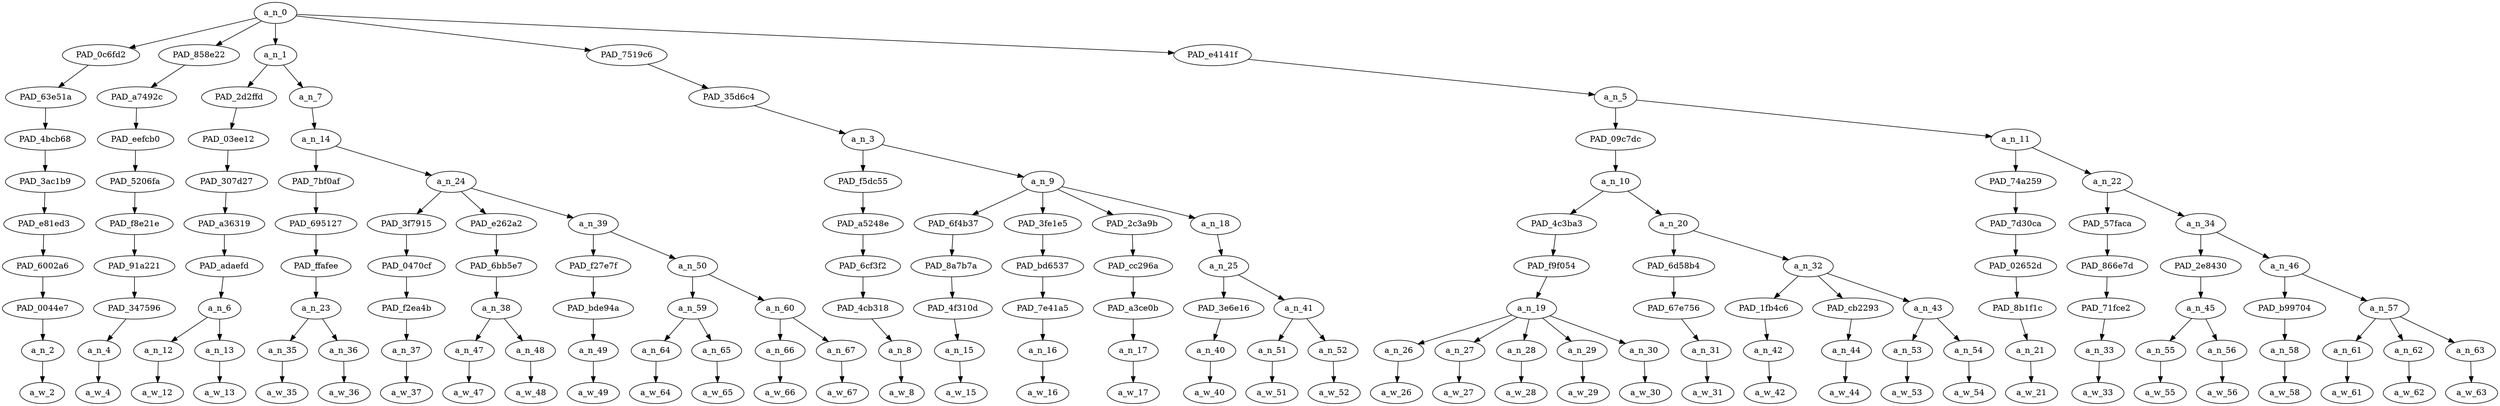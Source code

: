 strict digraph "" {
	a_n_0	[div_dir=1,
		index=0,
		level=9,
		pos="15.483333333333334,9!",
		text_span="[0, 1, 2, 3, 4, 5, 6, 7, 8, 9, 10, 11, 12, 13, 14, 15, 16, 17, 18, 19, 20, 21, 22, 23, 24, 25, 26, 27, 28, 29, 30, 31, 32, 33, 34, \
35, 36, 37, 38]",
		value=1.00000001];
	PAD_0c6fd2	[div_dir=1,
		index=1,
		level=8,
		pos="12.0,8!",
		text_span="[12]",
		value=0.01358503];
	a_n_0 -> PAD_0c6fd2;
	PAD_858e22	[div_dir=1,
		index=3,
		level=8,
		pos="20.0,8!",
		text_span="[20]",
		value=0.01520443];
	a_n_0 -> PAD_858e22;
	a_n_1	[div_dir=1,
		index=0,
		level=8,
		pos="2.354166666666667,8!",
		text_span="[0, 1, 2, 3, 4, 5, 6, 7, 8, 9, 10, 11]",
		value=0.21573345];
	a_n_0 -> a_n_1;
	PAD_7519c6	[div_dir=1,
		index=2,
		level=8,
		pos="14.34375,8!",
		text_span="[13, 14, 15, 16, 17, 18, 19]",
		value=0.12246351];
	a_n_0 -> PAD_7519c6;
	PAD_e4141f	[div_dir=1,
		index=4,
		level=8,
		pos="28.71875,8!",
		text_span="[21, 22, 23, 24, 25, 26, 27, 28, 29, 30, 31, 32, 33, 34, 35, 36, 37, 38]",
		value=0.63266549];
	a_n_0 -> PAD_e4141f;
	PAD_63e51a	[div_dir=1,
		index=2,
		level=7,
		pos="12.0,7!",
		text_span="[12]",
		value=0.01358503];
	PAD_0c6fd2 -> PAD_63e51a;
	PAD_4bcb68	[div_dir=1,
		index=2,
		level=6,
		pos="12.0,6!",
		text_span="[12]",
		value=0.01358503];
	PAD_63e51a -> PAD_4bcb68;
	PAD_3ac1b9	[div_dir=1,
		index=3,
		level=5,
		pos="12.0,5!",
		text_span="[12]",
		value=0.01358503];
	PAD_4bcb68 -> PAD_3ac1b9;
	PAD_e81ed3	[div_dir=1,
		index=5,
		level=4,
		pos="12.0,4!",
		text_span="[12]",
		value=0.01358503];
	PAD_3ac1b9 -> PAD_e81ed3;
	PAD_6002a6	[div_dir=1,
		index=6,
		level=3,
		pos="12.0,3!",
		text_span="[12]",
		value=0.01358503];
	PAD_e81ed3 -> PAD_6002a6;
	PAD_0044e7	[div_dir=1,
		index=7,
		level=2,
		pos="12.0,2!",
		text_span="[12]",
		value=0.01358503];
	PAD_6002a6 -> PAD_0044e7;
	a_n_2	[div_dir=1,
		index=12,
		level=1,
		pos="12.0,1!",
		text_span="[12]",
		value=0.01358503];
	PAD_0044e7 -> a_n_2;
	a_w_2	[div_dir=0,
		index=12,
		level=0,
		pos="12,0!",
		text_span="[12]",
		value=and];
	a_n_2 -> a_w_2;
	PAD_a7492c	[div_dir=1,
		index=4,
		level=7,
		pos="20.0,7!",
		text_span="[20]",
		value=0.01520443];
	PAD_858e22 -> PAD_a7492c;
	PAD_eefcb0	[div_dir=1,
		index=4,
		level=6,
		pos="20.0,6!",
		text_span="[20]",
		value=0.01520443];
	PAD_a7492c -> PAD_eefcb0;
	PAD_5206fa	[div_dir=1,
		index=6,
		level=5,
		pos="20.0,5!",
		text_span="[20]",
		value=0.01520443];
	PAD_eefcb0 -> PAD_5206fa;
	PAD_f8e21e	[div_dir=1,
		index=11,
		level=4,
		pos="20.0,4!",
		text_span="[20]",
		value=0.01520443];
	PAD_5206fa -> PAD_f8e21e;
	PAD_91a221	[div_dir=1,
		index=12,
		level=3,
		pos="20.0,3!",
		text_span="[20]",
		value=0.01520443];
	PAD_f8e21e -> PAD_91a221;
	PAD_347596	[div_dir=1,
		index=14,
		level=2,
		pos="20.0,2!",
		text_span="[20]",
		value=0.01520443];
	PAD_91a221 -> PAD_347596;
	a_n_4	[div_dir=1,
		index=20,
		level=1,
		pos="20.0,1!",
		text_span="[20]",
		value=0.01520443];
	PAD_347596 -> a_n_4;
	a_w_4	[div_dir=0,
		index=20,
		level=0,
		pos="20,0!",
		text_span="[20]",
		value=so];
	a_n_4 -> a_w_4;
	PAD_2d2ffd	[div_dir=-1,
		index=0,
		level=7,
		pos="0.5,7!",
		text_span="[0, 1]",
		value=0.06902859];
	a_n_1 -> PAD_2d2ffd;
	a_n_7	[div_dir=1,
		index=1,
		level=7,
		pos="4.208333333333334,7!",
		text_span="[2, 3, 4, 5, 6, 7, 8, 9, 10, 11]",
		value=0.14670190];
	a_n_1 -> a_n_7;
	PAD_03ee12	[div_dir=-1,
		index=0,
		level=6,
		pos="0.5,6!",
		text_span="[0, 1]",
		value=0.06902859];
	PAD_2d2ffd -> PAD_03ee12;
	PAD_307d27	[div_dir=-1,
		index=0,
		level=5,
		pos="0.5,5!",
		text_span="[0, 1]",
		value=0.06902859];
	PAD_03ee12 -> PAD_307d27;
	PAD_a36319	[div_dir=-1,
		index=0,
		level=4,
		pos="0.5,4!",
		text_span="[0, 1]",
		value=0.06902859];
	PAD_307d27 -> PAD_a36319;
	PAD_adaefd	[div_dir=-1,
		index=0,
		level=3,
		pos="0.5,3!",
		text_span="[0, 1]",
		value=0.06902859];
	PAD_a36319 -> PAD_adaefd;
	a_n_6	[div_dir=-1,
		index=0,
		level=2,
		pos="0.5,2!",
		text_span="[0, 1]",
		value=0.06902859];
	PAD_adaefd -> a_n_6;
	a_n_12	[div_dir=-1,
		index=0,
		level=1,
		pos="0.0,1!",
		text_span="[0]",
		value=0.03477786];
	a_n_6 -> a_n_12;
	a_n_13	[div_dir=-1,
		index=1,
		level=1,
		pos="1.0,1!",
		text_span="[1]",
		value=0.03411617];
	a_n_6 -> a_n_13;
	a_w_12	[div_dir=0,
		index=0,
		level=0,
		pos="0,0!",
		text_span="[0]",
		value="<user>"];
	a_n_12 -> a_w_12;
	a_w_13	[div_dir=0,
		index=1,
		level=0,
		pos="1,0!",
		text_span="[1]",
		value="<user>1"];
	a_n_13 -> a_w_13;
	a_n_14	[div_dir=1,
		index=1,
		level=6,
		pos="4.208333333333334,6!",
		text_span="[2, 3, 4, 5, 6, 7, 8, 9, 10, 11]",
		value=0.14667795];
	a_n_7 -> a_n_14;
	PAD_7bf0af	[div_dir=-1,
		index=1,
		level=5,
		pos="2.5,5!",
		text_span="[2, 3]",
		value=0.03710165];
	a_n_14 -> PAD_7bf0af;
	a_n_24	[div_dir=1,
		index=2,
		level=5,
		pos="5.916666666666667,5!",
		text_span="[4, 5, 6, 7, 8, 9, 10, 11]",
		value=0.10955234];
	a_n_14 -> a_n_24;
	PAD_695127	[div_dir=-1,
		index=1,
		level=4,
		pos="2.5,4!",
		text_span="[2, 3]",
		value=0.03710165];
	PAD_7bf0af -> PAD_695127;
	PAD_ffafee	[div_dir=-1,
		index=1,
		level=3,
		pos="2.5,3!",
		text_span="[2, 3]",
		value=0.03710165];
	PAD_695127 -> PAD_ffafee;
	a_n_23	[div_dir=-1,
		index=1,
		level=2,
		pos="2.5,2!",
		text_span="[2, 3]",
		value=0.03710165];
	PAD_ffafee -> a_n_23;
	a_n_35	[div_dir=-1,
		index=2,
		level=1,
		pos="2.0,1!",
		text_span="[2]",
		value=0.01811992];
	a_n_23 -> a_n_35;
	a_n_36	[div_dir=-1,
		index=3,
		level=1,
		pos="3.0,1!",
		text_span="[3]",
		value=0.01896148];
	a_n_23 -> a_n_36;
	a_w_35	[div_dir=0,
		index=2,
		level=0,
		pos="2,0!",
		text_span="[2]",
		value=my];
	a_n_35 -> a_w_35;
	a_w_36	[div_dir=0,
		index=3,
		level=0,
		pos="3,0!",
		text_span="[3]",
		value=son];
	a_n_36 -> a_w_36;
	PAD_3f7915	[div_dir=-1,
		index=2,
		level=4,
		pos="4.0,4!",
		text_span="[4]",
		value=0.01653206];
	a_n_24 -> PAD_3f7915;
	PAD_e262a2	[div_dir=1,
		index=3,
		level=4,
		pos="5.5,4!",
		text_span="[5, 6]",
		value=0.03359993];
	a_n_24 -> PAD_e262a2;
	a_n_39	[div_dir=1,
		index=4,
		level=4,
		pos="8.25,4!",
		text_span="[7, 8, 9, 10, 11]",
		value=0.05938338];
	a_n_24 -> a_n_39;
	PAD_0470cf	[div_dir=-1,
		index=2,
		level=3,
		pos="4.0,3!",
		text_span="[4]",
		value=0.01653206];
	PAD_3f7915 -> PAD_0470cf;
	PAD_f2ea4b	[div_dir=-1,
		index=2,
		level=2,
		pos="4.0,2!",
		text_span="[4]",
		value=0.01653206];
	PAD_0470cf -> PAD_f2ea4b;
	a_n_37	[div_dir=-1,
		index=4,
		level=1,
		pos="4.0,1!",
		text_span="[4]",
		value=0.01653206];
	PAD_f2ea4b -> a_n_37;
	a_w_37	[div_dir=0,
		index=4,
		level=0,
		pos="4,0!",
		text_span="[4]",
		value=died];
	a_n_37 -> a_w_37;
	PAD_6bb5e7	[div_dir=1,
		index=3,
		level=3,
		pos="5.5,3!",
		text_span="[5, 6]",
		value=0.03359993];
	PAD_e262a2 -> PAD_6bb5e7;
	a_n_38	[div_dir=1,
		index=3,
		level=2,
		pos="5.5,2!",
		text_span="[5, 6]",
		value=0.03359993];
	PAD_6bb5e7 -> a_n_38;
	a_n_47	[div_dir=1,
		index=5,
		level=1,
		pos="5.0,1!",
		text_span="[5]",
		value=0.01357266];
	a_n_38 -> a_n_47;
	a_n_48	[div_dir=1,
		index=6,
		level=1,
		pos="6.0,1!",
		text_span="[6]",
		value=0.01996661];
	a_n_38 -> a_n_48;
	a_w_47	[div_dir=0,
		index=5,
		level=0,
		pos="5,0!",
		text_span="[5]",
		value=of];
	a_n_47 -> a_w_47;
	a_w_48	[div_dir=0,
		index=6,
		level=0,
		pos="6,0!",
		text_span="[6]",
		value=dementia];
	a_n_48 -> a_w_48;
	PAD_f27e7f	[div_dir=1,
		index=4,
		level=3,
		pos="7.0,3!",
		text_span="[7]",
		value=0.01156076];
	a_n_39 -> PAD_f27e7f;
	a_n_50	[div_dir=1,
		index=5,
		level=3,
		pos="9.5,3!",
		text_span="[8, 9, 10, 11]",
		value=0.04778977];
	a_n_39 -> a_n_50;
	PAD_bde94a	[div_dir=1,
		index=4,
		level=2,
		pos="7.0,2!",
		text_span="[7]",
		value=0.01156076];
	PAD_f27e7f -> PAD_bde94a;
	a_n_49	[div_dir=1,
		index=7,
		level=1,
		pos="7.0,1!",
		text_span="[7]",
		value=0.01156076];
	PAD_bde94a -> a_n_49;
	a_w_49	[div_dir=0,
		index=7,
		level=0,
		pos="7,0!",
		text_span="[7]",
		value=at];
	a_n_49 -> a_w_49;
	a_n_59	[div_dir=1,
		index=5,
		level=2,
		pos="8.5,2!",
		text_span="[8, 9]",
		value=0.02388726];
	a_n_50 -> a_n_59;
	a_n_60	[div_dir=1,
		index=6,
		level=2,
		pos="10.5,2!",
		text_span="[10, 11]",
		value=0.02386949];
	a_n_50 -> a_n_60;
	a_n_64	[div_dir=1,
		index=8,
		level=1,
		pos="8.0,1!",
		text_span="[8]",
		value=0.01158678];
	a_n_59 -> a_n_64;
	a_n_65	[div_dir=1,
		index=9,
		level=1,
		pos="9.0,1!",
		text_span="[9]",
		value=0.01227292];
	a_n_59 -> a_n_65;
	a_w_64	[div_dir=0,
		index=8,
		level=0,
		pos="8,0!",
		text_span="[8]",
		value=the];
	a_n_64 -> a_w_64;
	a_w_65	[div_dir=0,
		index=9,
		level=0,
		pos="9,0!",
		text_span="[9]",
		value=age];
	a_n_65 -> a_w_65;
	a_n_66	[div_dir=1,
		index=10,
		level=1,
		pos="10.0,1!",
		text_span="[10]",
		value=0.01134663];
	a_n_60 -> a_n_66;
	a_n_67	[div_dir=-1,
		index=11,
		level=1,
		pos="11.0,1!",
		text_span="[11]",
		value=0.01250396];
	a_n_60 -> a_n_67;
	a_w_66	[div_dir=0,
		index=10,
		level=0,
		pos="10,0!",
		text_span="[10]",
		value=of1];
	a_n_66 -> a_w_66;
	a_w_67	[div_dir=0,
		index=11,
		level=0,
		pos="11,0!",
		text_span="[11]",
		value=three];
	a_n_67 -> a_w_67;
	PAD_35d6c4	[div_dir=1,
		index=3,
		level=7,
		pos="14.34375,7!",
		text_span="[13, 14, 15, 16, 17, 18, 19]",
		value=0.12246351];
	PAD_7519c6 -> PAD_35d6c4;
	a_n_3	[div_dir=1,
		index=3,
		level=6,
		pos="14.34375,6!",
		text_span="[13, 14, 15, 16, 17, 18, 19]",
		value=0.12246351];
	PAD_35d6c4 -> a_n_3;
	PAD_f5dc55	[div_dir=1,
		index=4,
		level=5,
		pos="13.0,5!",
		text_span="[13]",
		value=0.01350621];
	a_n_3 -> PAD_f5dc55;
	a_n_9	[div_dir=1,
		index=5,
		level=5,
		pos="15.6875,5!",
		text_span="[14, 15, 16, 17, 18, 19]",
		value=0.10891307];
	a_n_3 -> a_n_9;
	PAD_a5248e	[div_dir=1,
		index=6,
		level=4,
		pos="13.0,4!",
		text_span="[13]",
		value=0.01350621];
	PAD_f5dc55 -> PAD_a5248e;
	PAD_6cf3f2	[div_dir=1,
		index=7,
		level=3,
		pos="13.0,3!",
		text_span="[13]",
		value=0.01350621];
	PAD_a5248e -> PAD_6cf3f2;
	PAD_4cb318	[div_dir=1,
		index=8,
		level=2,
		pos="13.0,2!",
		text_span="[13]",
		value=0.01350621];
	PAD_6cf3f2 -> PAD_4cb318;
	a_n_8	[div_dir=1,
		index=13,
		level=1,
		pos="13.0,1!",
		text_span="[13]",
		value=0.01350621];
	PAD_4cb318 -> a_n_8;
	a_w_8	[div_dir=0,
		index=13,
		level=0,
		pos="13,0!",
		text_span="[13]",
		value=i];
	a_n_8 -> a_w_8;
	PAD_6f4b37	[div_dir=1,
		index=7,
		level=4,
		pos="14.0,4!",
		text_span="[14]",
		value=0.01514751];
	a_n_9 -> PAD_6f4b37;
	PAD_3fe1e5	[div_dir=1,
		index=8,
		level=4,
		pos="15.0,4!",
		text_span="[15]",
		value=0.01635818];
	a_n_9 -> PAD_3fe1e5;
	PAD_2c3a9b	[div_dir=-1,
		index=9,
		level=4,
		pos="16.0,4!",
		text_span="[16]",
		value=0.01863264];
	a_n_9 -> PAD_2c3a9b;
	a_n_18	[div_dir=1,
		index=10,
		level=4,
		pos="17.75,4!",
		text_span="[17, 18, 19]",
		value=0.05873881];
	a_n_9 -> a_n_18;
	PAD_8a7b7a	[div_dir=1,
		index=8,
		level=3,
		pos="14.0,3!",
		text_span="[14]",
		value=0.01514751];
	PAD_6f4b37 -> PAD_8a7b7a;
	PAD_4f310d	[div_dir=1,
		index=9,
		level=2,
		pos="14.0,2!",
		text_span="[14]",
		value=0.01514751];
	PAD_8a7b7a -> PAD_4f310d;
	a_n_15	[div_dir=1,
		index=14,
		level=1,
		pos="14.0,1!",
		text_span="[14]",
		value=0.01514751];
	PAD_4f310d -> a_n_15;
	a_w_15	[div_dir=0,
		index=14,
		level=0,
		pos="14,0!",
		text_span="[14]",
		value=am];
	a_n_15 -> a_w_15;
	PAD_bd6537	[div_dir=1,
		index=9,
		level=3,
		pos="15.0,3!",
		text_span="[15]",
		value=0.01635818];
	PAD_3fe1e5 -> PAD_bd6537;
	PAD_7e41a5	[div_dir=1,
		index=10,
		level=2,
		pos="15.0,2!",
		text_span="[15]",
		value=0.01635818];
	PAD_bd6537 -> PAD_7e41a5;
	a_n_16	[div_dir=1,
		index=15,
		level=1,
		pos="15.0,1!",
		text_span="[15]",
		value=0.01635818];
	PAD_7e41a5 -> a_n_16;
	a_w_16	[div_dir=0,
		index=15,
		level=0,
		pos="15,0!",
		text_span="[15]",
		value=currently];
	a_n_16 -> a_w_16;
	PAD_cc296a	[div_dir=-1,
		index=10,
		level=3,
		pos="16.0,3!",
		text_span="[16]",
		value=0.01863264];
	PAD_2c3a9b -> PAD_cc296a;
	PAD_a3ce0b	[div_dir=-1,
		index=11,
		level=2,
		pos="16.0,2!",
		text_span="[16]",
		value=0.01863264];
	PAD_cc296a -> PAD_a3ce0b;
	a_n_17	[div_dir=-1,
		index=16,
		level=1,
		pos="16.0,1!",
		text_span="[16]",
		value=0.01863264];
	PAD_a3ce0b -> a_n_17;
	a_w_17	[div_dir=0,
		index=16,
		level=0,
		pos="16,0!",
		text_span="[16]",
		value=amidst];
	a_n_17 -> a_w_17;
	a_n_25	[div_dir=1,
		index=11,
		level=3,
		pos="17.75,3!",
		text_span="[17, 18, 19]",
		value=0.05868220];
	a_n_18 -> a_n_25;
	PAD_3e6e16	[div_dir=1,
		index=12,
		level=2,
		pos="17.0,2!",
		text_span="[17]",
		value=0.02170321];
	a_n_25 -> PAD_3e6e16;
	a_n_41	[div_dir=1,
		index=13,
		level=2,
		pos="18.5,2!",
		text_span="[18, 19]",
		value=0.03692237];
	a_n_25 -> a_n_41;
	a_n_40	[div_dir=1,
		index=17,
		level=1,
		pos="17.0,1!",
		text_span="[17]",
		value=0.02170321];
	PAD_3e6e16 -> a_n_40;
	a_w_40	[div_dir=0,
		index=17,
		level=0,
		pos="17,0!",
		text_span="[17]",
		value=killing];
	a_n_40 -> a_w_40;
	a_n_51	[div_dir=-1,
		index=18,
		level=1,
		pos="18.0,1!",
		text_span="[18]",
		value=0.01625197];
	a_n_41 -> a_n_51;
	a_n_52	[div_dir=1,
		index=19,
		level=1,
		pos="19.0,1!",
		text_span="[19]",
		value=0.02065410];
	a_n_41 -> a_n_52;
	a_w_51	[div_dir=0,
		index=18,
		level=0,
		pos="18,0!",
		text_span="[18]",
		value=my1];
	a_n_51 -> a_w_51;
	a_w_52	[div_dir=0,
		index=19,
		level=0,
		pos="19,0!",
		text_span="[19]",
		value=self];
	a_n_52 -> a_w_52;
	a_n_5	[div_dir=1,
		index=5,
		level=7,
		pos="28.71875,7!",
		text_span="[21, 22, 23, 24, 25, 26, 27, 28, 29, 30, 31, 32, 33, 34, 35, 36, 37, 38]",
		value=0.63266549];
	PAD_e4141f -> a_n_5;
	PAD_09c7dc	[div_dir=1,
		index=5,
		level=6,
		pos="25.125,6!",
		text_span="[21, 22, 23, 24, 25, 26, 27, 28, 29, 30]",
		value=0.49773881];
	a_n_5 -> PAD_09c7dc;
	a_n_11	[div_dir=1,
		index=6,
		level=6,
		pos="32.3125,6!",
		text_span="[31, 32, 33, 34, 35, 36, 37, 38]",
		value=0.13447978];
	a_n_5 -> a_n_11;
	a_n_10	[div_dir=1,
		index=7,
		level=5,
		pos="25.125,5!",
		text_span="[21, 22, 23, 24, 25, 26, 27, 28, 29, 30]",
		value=0.49773881];
	PAD_09c7dc -> a_n_10;
	PAD_4c3ba3	[div_dir=-1,
		index=12,
		level=4,
		pos="23.0,4!",
		text_span="[21, 22, 23, 24, 25]",
		value=0.19624513];
	a_n_10 -> PAD_4c3ba3;
	a_n_20	[div_dir=1,
		index=13,
		level=4,
		pos="27.25,4!",
		text_span="[26, 27, 28, 29, 30]",
		value=0.30093962];
	a_n_10 -> a_n_20;
	PAD_f9f054	[div_dir=-1,
		index=13,
		level=3,
		pos="23.0,3!",
		text_span="[21, 22, 23, 24, 25]",
		value=0.19624513];
	PAD_4c3ba3 -> PAD_f9f054;
	a_n_19	[div_dir=-1,
		index=15,
		level=2,
		pos="23.0,2!",
		text_span="[21, 22, 23, 24, 25]",
		value=0.19624513];
	PAD_f9f054 -> a_n_19;
	a_n_26	[div_dir=1,
		index=21,
		level=1,
		pos="21.0,1!",
		text_span="[21]",
		value=0.01930488];
	a_n_19 -> a_n_26;
	a_n_27	[div_dir=-1,
		index=22,
		level=1,
		pos="22.0,1!",
		text_span="[22]",
		value=0.07241344];
	a_n_19 -> a_n_27;
	a_n_28	[div_dir=1,
		index=23,
		level=1,
		pos="23.0,1!",
		text_span="[23]",
		value=0.02511096];
	a_n_19 -> a_n_28;
	a_n_29	[div_dir=-1,
		index=24,
		level=1,
		pos="24.0,1!",
		text_span="[24]",
		value=0.05211447];
	a_n_19 -> a_n_29;
	a_n_30	[div_dir=1,
		index=25,
		level=1,
		pos="25.0,1!",
		text_span="[25]",
		value=0.02729573];
	a_n_19 -> a_n_30;
	a_w_26	[div_dir=0,
		index=21,
		level=0,
		pos="21,0!",
		text_span="[21]",
		value=a];
	a_n_26 -> a_w_26;
	a_w_27	[div_dir=0,
		index=22,
		level=0,
		pos="22,0!",
		text_span="[22]",
		value=stanky];
	a_n_27 -> a_w_27;
	a_w_28	[div_dir=0,
		index=23,
		level=0,
		pos="23,0!",
		text_span="[23]",
		value=ass];
	a_n_28 -> a_w_28;
	a_w_29	[div_dir=0,
		index=24,
		level=0,
		pos="24,0!",
		text_span="[24]",
		value=booty];
	a_n_29 -> a_w_29;
	a_w_30	[div_dir=0,
		index=25,
		level=0,
		pos="25,0!",
		text_span="[25]",
		value=pic];
	a_n_30 -> a_w_30;
	PAD_6d58b4	[div_dir=1,
		index=14,
		level=3,
		pos="26.0,3!",
		text_span="[26]",
		value=0.01978312];
	a_n_20 -> PAD_6d58b4;
	a_n_32	[div_dir=1,
		index=15,
		level=3,
		pos="28.5,3!",
		text_span="[27, 28, 29, 30]",
		value=0.28027461];
	a_n_20 -> a_n_32;
	PAD_67e756	[div_dir=1,
		index=16,
		level=2,
		pos="26.0,2!",
		text_span="[26]",
		value=0.01978312];
	PAD_6d58b4 -> PAD_67e756;
	a_n_31	[div_dir=1,
		index=26,
		level=1,
		pos="26.0,1!",
		text_span="[26]",
		value=0.01978312];
	PAD_67e756 -> a_n_31;
	a_w_31	[div_dir=0,
		index=26,
		level=0,
		pos="26,0!",
		text_span="[26]",
		value=from];
	a_n_31 -> a_w_31;
	PAD_1fb4c6	[div_dir=1,
		index=17,
		level=2,
		pos="27.0,2!",
		text_span="[27]",
		value=0.03120367];
	a_n_32 -> PAD_1fb4c6;
	PAD_cb2293	[div_dir=1,
		index=19,
		level=2,
		pos="30.0,2!",
		text_span="[30]",
		value=0.04302380];
	a_n_32 -> PAD_cb2293;
	a_n_43	[div_dir=1,
		index=18,
		level=2,
		pos="28.5,2!",
		text_span="[28, 29]",
		value=0.20507556];
	a_n_32 -> a_n_43;
	a_n_42	[div_dir=1,
		index=27,
		level=1,
		pos="27.0,1!",
		text_span="[27]",
		value=0.03120367];
	PAD_1fb4c6 -> a_n_42;
	a_w_42	[div_dir=0,
		index=27,
		level=0,
		pos="27,0!",
		text_span="[27]",
		value=your];
	a_n_42 -> a_w_42;
	a_n_44	[div_dir=1,
		index=30,
		level=1,
		pos="30.0,1!",
		text_span="[30]",
		value=0.04302380];
	PAD_cb2293 -> a_n_44;
	a_w_44	[div_dir=0,
		index=30,
		level=0,
		pos="30,0!",
		text_span="[30]",
		value=ass1];
	a_n_44 -> a_w_44;
	a_n_53	[div_dir=1,
		index=28,
		level=1,
		pos="28.0,1!",
		text_span="[28]",
		value=0.09807041];
	a_n_43 -> a_n_53;
	a_n_54	[div_dir=1,
		index=29,
		level=1,
		pos="29.0,1!",
		text_span="[29]",
		value=0.10578264];
	a_n_43 -> a_n_54;
	a_w_53	[div_dir=0,
		index=28,
		level=0,
		pos="28,0!",
		text_span="[28]",
		value=ching];
	a_n_53 -> a_w_53;
	a_w_54	[div_dir=0,
		index=29,
		level=0,
		pos="29,0!",
		text_span="[29]",
		value=chong];
	a_n_54 -> a_w_54;
	PAD_74a259	[div_dir=1,
		index=8,
		level=5,
		pos="31.0,5!",
		text_span="[31]",
		value=0.01759624];
	a_n_11 -> PAD_74a259;
	a_n_22	[div_dir=-1,
		index=9,
		level=5,
		pos="33.625,5!",
		text_span="[32, 33, 34, 35, 36, 37, 38]",
		value=0.11685892];
	a_n_11 -> a_n_22;
	PAD_7d30ca	[div_dir=1,
		index=14,
		level=4,
		pos="31.0,4!",
		text_span="[31]",
		value=0.01759624];
	PAD_74a259 -> PAD_7d30ca;
	PAD_02652d	[div_dir=1,
		index=16,
		level=3,
		pos="31.0,3!",
		text_span="[31]",
		value=0.01759624];
	PAD_7d30ca -> PAD_02652d;
	PAD_8b1f1c	[div_dir=1,
		index=20,
		level=2,
		pos="31.0,2!",
		text_span="[31]",
		value=0.01759624];
	PAD_02652d -> PAD_8b1f1c;
	a_n_21	[div_dir=1,
		index=31,
		level=1,
		pos="31.0,1!",
		text_span="[31]",
		value=0.01759624];
	PAD_8b1f1c -> a_n_21;
	a_w_21	[div_dir=0,
		index=31,
		level=0,
		pos="31,0!",
		text_span="[31]",
		value=would];
	a_n_21 -> a_w_21;
	PAD_57faca	[div_dir=1,
		index=15,
		level=4,
		pos="32.0,4!",
		text_span="[32]",
		value=0.01544866];
	a_n_22 -> PAD_57faca;
	a_n_34	[div_dir=-1,
		index=16,
		level=4,
		pos="35.25,4!",
		text_span="[33, 34, 35, 36, 37, 38]",
		value=0.10140558];
	a_n_22 -> a_n_34;
	PAD_866e7d	[div_dir=1,
		index=17,
		level=3,
		pos="32.0,3!",
		text_span="[32]",
		value=0.01544866];
	PAD_57faca -> PAD_866e7d;
	PAD_71fce2	[div_dir=1,
		index=21,
		level=2,
		pos="32.0,2!",
		text_span="[32]",
		value=0.01544866];
	PAD_866e7d -> PAD_71fce2;
	a_n_33	[div_dir=1,
		index=32,
		level=1,
		pos="32.0,1!",
		text_span="[32]",
		value=0.01544866];
	PAD_71fce2 -> a_n_33;
	a_w_33	[div_dir=0,
		index=32,
		level=0,
		pos="32,0!",
		text_span="[32]",
		value=make];
	a_n_33 -> a_w_33;
	PAD_2e8430	[div_dir=1,
		index=18,
		level=3,
		pos="33.5,3!",
		text_span="[33, 34]",
		value=0.03228760];
	a_n_34 -> PAD_2e8430;
	a_n_46	[div_dir=-1,
		index=19,
		level=3,
		pos="37.0,3!",
		text_span="[35, 36, 37, 38]",
		value=0.06908304];
	a_n_34 -> a_n_46;
	a_n_45	[div_dir=1,
		index=22,
		level=2,
		pos="33.5,2!",
		text_span="[33, 34]",
		value=0.03228760];
	PAD_2e8430 -> a_n_45;
	a_n_55	[div_dir=-1,
		index=33,
		level=1,
		pos="33.0,1!",
		text_span="[33]",
		value=0.01609459];
	a_n_45 -> a_n_55;
	a_n_56	[div_dir=1,
		index=34,
		level=1,
		pos="34.0,1!",
		text_span="[34]",
		value=0.01617657];
	a_n_45 -> a_n_56;
	a_w_55	[div_dir=0,
		index=33,
		level=0,
		pos="33,0!",
		text_span="[33]",
		value=my2];
	a_n_55 -> a_w_55;
	a_w_56	[div_dir=0,
		index=34,
		level=0,
		pos="34,0!",
		text_span="[34]",
		value=life];
	a_n_56 -> a_w_56;
	PAD_b99704	[div_dir=-1,
		index=24,
		level=2,
		pos="38.0,2!",
		text_span="[38]",
		value=0.02524264];
	a_n_46 -> PAD_b99704;
	a_n_57	[div_dir=-1,
		index=23,
		level=2,
		pos="36.0,2!",
		text_span="[35, 36, 37]",
		value=0.04378612];
	a_n_46 -> a_n_57;
	a_n_58	[div_dir=-1,
		index=38,
		level=1,
		pos="38.0,1!",
		text_span="[38]",
		value=0.02524264];
	PAD_b99704 -> a_n_58;
	a_w_58	[div_dir=0,
		index=38,
		level=0,
		pos="38,0!",
		text_span="[38]",
		value=rn];
	a_n_58 -> a_w_58;
	a_n_61	[div_dir=1,
		index=35,
		level=1,
		pos="35.0,1!",
		text_span="[35]",
		value=0.01342421];
	a_n_57 -> a_n_61;
	a_n_62	[div_dir=1,
		index=36,
		level=1,
		pos="36.0,1!",
		text_span="[36]",
		value=0.01448338];
	a_n_57 -> a_n_62;
	a_n_63	[div_dir=-1,
		index=37,
		level=1,
		pos="37.0,1!",
		text_span="[37]",
		value=0.01586790];
	a_n_57 -> a_n_63;
	a_w_61	[div_dir=0,
		index=35,
		level=0,
		pos="35,0!",
		text_span="[35]",
		value=so1];
	a_n_61 -> a_w_61;
	a_w_62	[div_dir=0,
		index=36,
		level=0,
		pos="36,0!",
		text_span="[36]",
		value=much];
	a_n_62 -> a_w_62;
	a_w_63	[div_dir=0,
		index=37,
		level=0,
		pos="37,0!",
		text_span="[37]",
		value=better];
	a_n_63 -> a_w_63;
}
